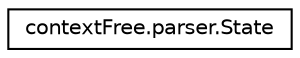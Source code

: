 digraph G
{
  edge [fontname="Helvetica",fontsize="10",labelfontname="Helvetica",labelfontsize="10"];
  node [fontname="Helvetica",fontsize="10",shape=record];
  rankdir="LR";
  Node1 [label="contextFree.parser.State",height=0.2,width=0.4,color="black", fillcolor="white", style="filled",URL="$classcontext_free_1_1parser_1_1_state.html"];
}
